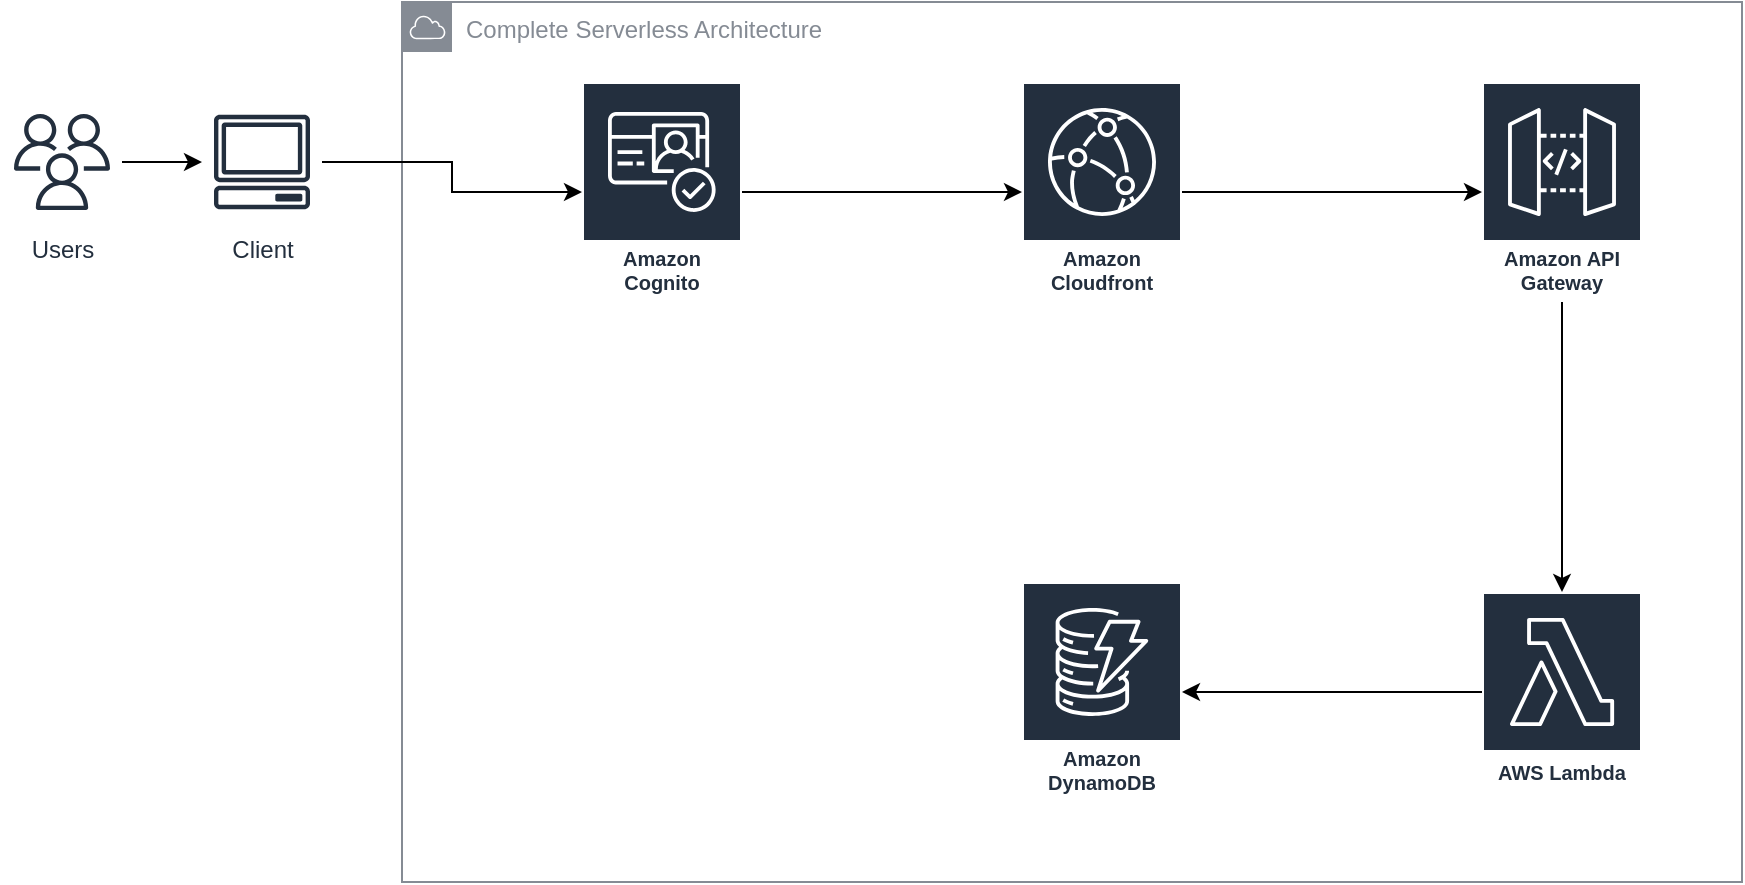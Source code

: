 <mxfile version="20.8.5" type="github">
  <diagram id="z4SMryj6aZXQh9l6PkRs" name="Page-1">
    <mxGraphModel dx="1306" dy="811" grid="1" gridSize="10" guides="1" tooltips="1" connect="1" arrows="1" fold="1" page="1" pageScale="1" pageWidth="1100" pageHeight="850" math="0" shadow="0">
      <root>
        <mxCell id="0" />
        <mxCell id="1" parent="0" />
        <mxCell id="oHbXa07qNS96JezRPe4R-6" value="Complete Serverless Architecture" style="sketch=0;outlineConnect=0;gradientColor=none;html=1;whiteSpace=wrap;fontSize=12;fontStyle=0;shape=mxgraph.aws4.group;grIcon=mxgraph.aws4.group_aws_cloud;strokeColor=#858B94;fillColor=none;verticalAlign=top;align=left;spacingLeft=30;fontColor=#858B94;dashed=0;" vertex="1" parent="1">
          <mxGeometry x="210" y="200" width="670" height="440" as="geometry" />
        </mxCell>
        <mxCell id="oHbXa07qNS96JezRPe4R-28" style="edgeStyle=orthogonalEdgeStyle;rounded=0;orthogonalLoop=1;jettySize=auto;html=1;" edge="1" parent="1" source="oHbXa07qNS96JezRPe4R-12" target="oHbXa07qNS96JezRPe4R-27">
          <mxGeometry relative="1" as="geometry" />
        </mxCell>
        <mxCell id="oHbXa07qNS96JezRPe4R-12" value="Client" style="sketch=0;outlineConnect=0;fontColor=#232F3E;gradientColor=none;strokeColor=#232F3E;fillColor=#ffffff;dashed=0;verticalLabelPosition=bottom;verticalAlign=top;align=center;html=1;fontSize=12;fontStyle=0;aspect=fixed;shape=mxgraph.aws4.resourceIcon;resIcon=mxgraph.aws4.client;" vertex="1" parent="1">
          <mxGeometry x="110" y="250" width="60" height="60" as="geometry" />
        </mxCell>
        <mxCell id="oHbXa07qNS96JezRPe4R-15" style="edgeStyle=orthogonalEdgeStyle;rounded=0;orthogonalLoop=1;jettySize=auto;html=1;" edge="1" parent="1" source="oHbXa07qNS96JezRPe4R-14" target="oHbXa07qNS96JezRPe4R-12">
          <mxGeometry relative="1" as="geometry" />
        </mxCell>
        <mxCell id="oHbXa07qNS96JezRPe4R-14" value="Users" style="sketch=0;outlineConnect=0;fontColor=#232F3E;gradientColor=none;strokeColor=#232F3E;fillColor=#ffffff;dashed=0;verticalLabelPosition=bottom;verticalAlign=top;align=center;html=1;fontSize=12;fontStyle=0;aspect=fixed;shape=mxgraph.aws4.resourceIcon;resIcon=mxgraph.aws4.users;" vertex="1" parent="1">
          <mxGeometry x="10" y="250" width="60" height="60" as="geometry" />
        </mxCell>
        <mxCell id="oHbXa07qNS96JezRPe4R-19" style="edgeStyle=orthogonalEdgeStyle;rounded=0;orthogonalLoop=1;jettySize=auto;html=1;" edge="1" parent="1" source="oHbXa07qNS96JezRPe4R-16" target="oHbXa07qNS96JezRPe4R-18">
          <mxGeometry relative="1" as="geometry" />
        </mxCell>
        <mxCell id="oHbXa07qNS96JezRPe4R-16" value="Amazon Cloudfront" style="sketch=0;outlineConnect=0;fontColor=#232F3E;gradientColor=none;strokeColor=#ffffff;fillColor=#232F3E;dashed=0;verticalLabelPosition=middle;verticalAlign=bottom;align=center;html=1;whiteSpace=wrap;fontSize=10;fontStyle=1;spacing=3;shape=mxgraph.aws4.productIcon;prIcon=mxgraph.aws4.cloudfront;" vertex="1" parent="1">
          <mxGeometry x="520" y="240" width="80" height="110" as="geometry" />
        </mxCell>
        <mxCell id="oHbXa07qNS96JezRPe4R-25" style="edgeStyle=orthogonalEdgeStyle;rounded=0;orthogonalLoop=1;jettySize=auto;html=1;" edge="1" parent="1" source="oHbXa07qNS96JezRPe4R-18" target="oHbXa07qNS96JezRPe4R-20">
          <mxGeometry relative="1" as="geometry" />
        </mxCell>
        <mxCell id="oHbXa07qNS96JezRPe4R-18" value="Amazon API Gateway" style="sketch=0;outlineConnect=0;fontColor=#232F3E;gradientColor=none;strokeColor=#ffffff;fillColor=#232F3E;dashed=0;verticalLabelPosition=middle;verticalAlign=bottom;align=center;html=1;whiteSpace=wrap;fontSize=10;fontStyle=1;spacing=3;shape=mxgraph.aws4.productIcon;prIcon=mxgraph.aws4.api_gateway;" vertex="1" parent="1">
          <mxGeometry x="750" y="240" width="80" height="110" as="geometry" />
        </mxCell>
        <mxCell id="oHbXa07qNS96JezRPe4R-24" style="edgeStyle=orthogonalEdgeStyle;rounded=0;orthogonalLoop=1;jettySize=auto;html=1;" edge="1" parent="1" source="oHbXa07qNS96JezRPe4R-20" target="oHbXa07qNS96JezRPe4R-23">
          <mxGeometry relative="1" as="geometry" />
        </mxCell>
        <mxCell id="oHbXa07qNS96JezRPe4R-20" value="AWS Lambda" style="sketch=0;outlineConnect=0;fontColor=#232F3E;gradientColor=none;strokeColor=#ffffff;fillColor=#232F3E;dashed=0;verticalLabelPosition=middle;verticalAlign=bottom;align=center;html=1;whiteSpace=wrap;fontSize=10;fontStyle=1;spacing=3;shape=mxgraph.aws4.productIcon;prIcon=mxgraph.aws4.lambda;" vertex="1" parent="1">
          <mxGeometry x="750" y="495" width="80" height="100" as="geometry" />
        </mxCell>
        <mxCell id="oHbXa07qNS96JezRPe4R-23" value="Amazon DynamoDB" style="sketch=0;outlineConnect=0;fontColor=#232F3E;gradientColor=none;strokeColor=#ffffff;fillColor=#232F3E;dashed=0;verticalLabelPosition=middle;verticalAlign=bottom;align=center;html=1;whiteSpace=wrap;fontSize=10;fontStyle=1;spacing=3;shape=mxgraph.aws4.productIcon;prIcon=mxgraph.aws4.dynamodb;" vertex="1" parent="1">
          <mxGeometry x="520" y="490" width="80" height="110" as="geometry" />
        </mxCell>
        <mxCell id="oHbXa07qNS96JezRPe4R-29" style="edgeStyle=orthogonalEdgeStyle;rounded=0;orthogonalLoop=1;jettySize=auto;html=1;" edge="1" parent="1" source="oHbXa07qNS96JezRPe4R-27" target="oHbXa07qNS96JezRPe4R-16">
          <mxGeometry relative="1" as="geometry" />
        </mxCell>
        <mxCell id="oHbXa07qNS96JezRPe4R-27" value="Amazon Cognito" style="sketch=0;outlineConnect=0;fontColor=#232F3E;gradientColor=none;strokeColor=#ffffff;fillColor=#232F3E;dashed=0;verticalLabelPosition=middle;verticalAlign=bottom;align=center;html=1;whiteSpace=wrap;fontSize=10;fontStyle=1;spacing=3;shape=mxgraph.aws4.productIcon;prIcon=mxgraph.aws4.cognito;" vertex="1" parent="1">
          <mxGeometry x="300" y="240" width="80" height="110" as="geometry" />
        </mxCell>
      </root>
    </mxGraphModel>
  </diagram>
</mxfile>
